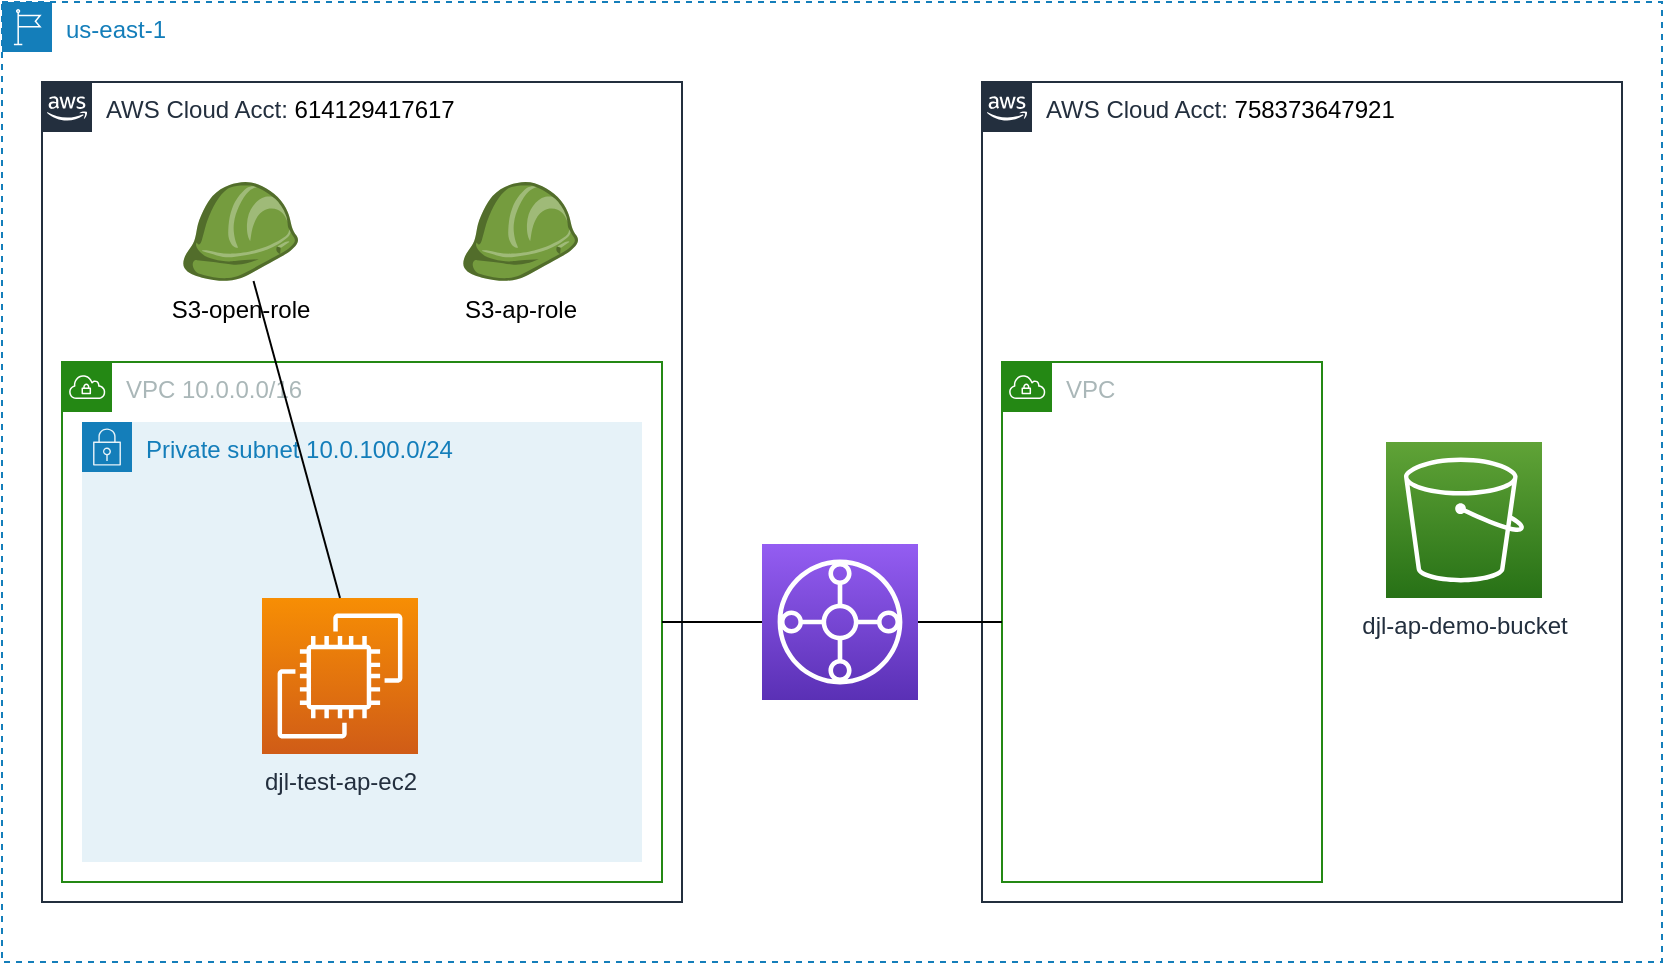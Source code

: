 <mxfile version="15.8.4" type="device"><diagram id="p6IedVCCcwv-C7VvfRHt" name="Page-1"><mxGraphModel dx="1113" dy="791" grid="1" gridSize="10" guides="1" tooltips="1" connect="1" arrows="1" fold="1" page="1" pageScale="1" pageWidth="1100" pageHeight="850" math="0" shadow="0"><root><mxCell id="0"/><mxCell id="1" parent="0"/><mxCell id="oaj08RADkcTzfDjEAVlJ-11" value="Private subnet 10.0.100.0/24" style="points=[[0,0],[0.25,0],[0.5,0],[0.75,0],[1,0],[1,0.25],[1,0.5],[1,0.75],[1,1],[0.75,1],[0.5,1],[0.25,1],[0,1],[0,0.75],[0,0.5],[0,0.25]];outlineConnect=0;gradientColor=none;html=1;whiteSpace=wrap;fontSize=12;fontStyle=0;shape=mxgraph.aws4.group;grIcon=mxgraph.aws4.group_security_group;grStroke=0;strokeColor=#147EBA;fillColor=#E6F2F8;verticalAlign=top;align=left;spacingLeft=30;fontColor=#147EBA;dashed=0;labelBackgroundColor=none;fontFamily=Helvetica;" vertex="1" parent="1"><mxGeometry x="90" y="230" width="280" height="220" as="geometry"/></mxCell><mxCell id="ZEZLTwIfAKN59H7RR2vN-2" value="us-east-1&amp;nbsp;" style="points=[[0,0],[0.25,0],[0.5,0],[0.75,0],[1,0],[1,0.25],[1,0.5],[1,0.75],[1,1],[0.75,1],[0.5,1],[0.25,1],[0,1],[0,0.75],[0,0.5],[0,0.25]];outlineConnect=0;gradientColor=none;html=1;whiteSpace=wrap;fontSize=12;fontStyle=0;shape=mxgraph.aws4.group;grIcon=mxgraph.aws4.group_region;strokeColor=#147EBA;fillColor=none;verticalAlign=top;align=left;spacingLeft=30;fontColor=#147EBA;dashed=1;" vertex="1" parent="1"><mxGeometry x="50" y="20" width="830" height="480" as="geometry"/></mxCell><mxCell id="ZEZLTwIfAKN59H7RR2vN-1" value="AWS Cloud Acct: &lt;font color=&quot;#000000&quot;&gt;614129417617&lt;/font&gt;" style="points=[[0,0],[0.25,0],[0.5,0],[0.75,0],[1,0],[1,0.25],[1,0.5],[1,0.75],[1,1],[0.75,1],[0.5,1],[0.25,1],[0,1],[0,0.75],[0,0.5],[0,0.25]];outlineConnect=0;gradientColor=none;html=1;whiteSpace=wrap;fontSize=12;fontStyle=0;shape=mxgraph.aws4.group;grIcon=mxgraph.aws4.group_aws_cloud_alt;strokeColor=#232F3E;fillColor=none;verticalAlign=top;align=left;spacingLeft=30;fontColor=#232F3E;dashed=0;" vertex="1" parent="1"><mxGeometry x="70" y="60" width="320" height="410" as="geometry"/></mxCell><mxCell id="oaj08RADkcTzfDjEAVlJ-3" value="VPC 10.0.0.0/16" style="points=[[0,0],[0.25,0],[0.5,0],[0.75,0],[1,0],[1,0.25],[1,0.5],[1,0.75],[1,1],[0.75,1],[0.5,1],[0.25,1],[0,1],[0,0.75],[0,0.5],[0,0.25]];outlineConnect=0;gradientColor=none;html=1;whiteSpace=wrap;fontSize=12;fontStyle=0;shape=mxgraph.aws4.group;grIcon=mxgraph.aws4.group_vpc;strokeColor=#248814;fillColor=none;verticalAlign=top;align=left;spacingLeft=30;fontColor=#AAB7B8;dashed=0;labelBackgroundColor=none;fontFamily=Helvetica;" vertex="1" parent="1"><mxGeometry x="80" y="200" width="300" height="260" as="geometry"/></mxCell><mxCell id="ZEZLTwIfAKN59H7RR2vN-3" value="AWS Cloud Acct: &lt;font color=&quot;#000000&quot;&gt;7&lt;font style=&quot;font-size: 12px&quot;&gt;58373647921&lt;/font&gt;&lt;/font&gt;" style="points=[[0,0],[0.25,0],[0.5,0],[0.75,0],[1,0],[1,0.25],[1,0.5],[1,0.75],[1,1],[0.75,1],[0.5,1],[0.25,1],[0,1],[0,0.75],[0,0.5],[0,0.25]];outlineConnect=0;gradientColor=none;html=1;whiteSpace=wrap;fontSize=12;fontStyle=0;shape=mxgraph.aws4.group;grIcon=mxgraph.aws4.group_aws_cloud_alt;strokeColor=#232F3E;fillColor=none;verticalAlign=top;align=left;spacingLeft=30;fontColor=#232F3E;dashed=0;" vertex="1" parent="1"><mxGeometry x="540" y="60" width="320" height="410" as="geometry"/></mxCell><mxCell id="oaj08RADkcTzfDjEAVlJ-4" value="VPC" style="points=[[0,0],[0.25,0],[0.5,0],[0.75,0],[1,0],[1,0.25],[1,0.5],[1,0.75],[1,1],[0.75,1],[0.5,1],[0.25,1],[0,1],[0,0.75],[0,0.5],[0,0.25]];outlineConnect=0;gradientColor=none;html=1;whiteSpace=wrap;fontSize=12;fontStyle=0;shape=mxgraph.aws4.group;grIcon=mxgraph.aws4.group_vpc;strokeColor=#248814;fillColor=none;verticalAlign=top;align=left;spacingLeft=30;fontColor=#AAB7B8;dashed=0;labelBackgroundColor=none;fontFamily=Helvetica;" vertex="1" parent="1"><mxGeometry x="550" y="200" width="160" height="260" as="geometry"/></mxCell><mxCell id="ZEZLTwIfAKN59H7RR2vN-4" value="djl-ap-demo-bucket" style="sketch=0;points=[[0,0,0],[0.25,0,0],[0.5,0,0],[0.75,0,0],[1,0,0],[0,1,0],[0.25,1,0],[0.5,1,0],[0.75,1,0],[1,1,0],[0,0.25,0],[0,0.5,0],[0,0.75,0],[1,0.25,0],[1,0.5,0],[1,0.75,0]];outlineConnect=0;fontColor=#232F3E;gradientColor=#60A337;gradientDirection=north;fillColor=#277116;strokeColor=#ffffff;dashed=0;verticalLabelPosition=bottom;verticalAlign=top;align=center;html=1;fontSize=12;fontStyle=0;aspect=fixed;shape=mxgraph.aws4.resourceIcon;resIcon=mxgraph.aws4.s3;" vertex="1" parent="1"><mxGeometry x="742" y="240" width="78" height="78" as="geometry"/></mxCell><mxCell id="oaj08RADkcTzfDjEAVlJ-2" value="djl-test-ap-ec2" style="sketch=0;points=[[0,0,0],[0.25,0,0],[0.5,0,0],[0.75,0,0],[1,0,0],[0,1,0],[0.25,1,0],[0.5,1,0],[0.75,1,0],[1,1,0],[0,0.25,0],[0,0.5,0],[0,0.75,0],[1,0.25,0],[1,0.5,0],[1,0.75,0]];outlineConnect=0;fontColor=#232F3E;gradientColor=#F78E04;gradientDirection=north;fillColor=#D05C17;strokeColor=#ffffff;dashed=0;verticalLabelPosition=bottom;verticalAlign=top;align=center;html=1;fontSize=12;fontStyle=0;aspect=fixed;shape=mxgraph.aws4.resourceIcon;resIcon=mxgraph.aws4.ec2;labelBackgroundColor=none;fontFamily=Helvetica;" vertex="1" parent="1"><mxGeometry x="180" y="318" width="78" height="78" as="geometry"/></mxCell><mxCell id="oaj08RADkcTzfDjEAVlJ-6" style="edgeStyle=none;rounded=0;orthogonalLoop=1;jettySize=auto;html=1;entryX=0;entryY=0.5;entryDx=0;entryDy=0;fontFamily=Helvetica;fontSize=12;fontColor=#000000;startArrow=none;startFill=0;endArrow=none;endFill=0;" edge="1" parent="1" source="oaj08RADkcTzfDjEAVlJ-5" target="oaj08RADkcTzfDjEAVlJ-4"><mxGeometry relative="1" as="geometry"/></mxCell><mxCell id="oaj08RADkcTzfDjEAVlJ-7" style="edgeStyle=none;rounded=0;orthogonalLoop=1;jettySize=auto;html=1;entryX=1;entryY=0.5;entryDx=0;entryDy=0;fontFamily=Helvetica;fontSize=12;fontColor=#000000;startArrow=none;startFill=0;endArrow=none;endFill=0;" edge="1" parent="1" source="oaj08RADkcTzfDjEAVlJ-5" target="oaj08RADkcTzfDjEAVlJ-3"><mxGeometry relative="1" as="geometry"/></mxCell><mxCell id="oaj08RADkcTzfDjEAVlJ-5" value="" style="sketch=0;points=[[0,0,0],[0.25,0,0],[0.5,0,0],[0.75,0,0],[1,0,0],[0,1,0],[0.25,1,0],[0.5,1,0],[0.75,1,0],[1,1,0],[0,0.25,0],[0,0.5,0],[0,0.75,0],[1,0.25,0],[1,0.5,0],[1,0.75,0]];outlineConnect=0;fontColor=#232F3E;gradientColor=#945DF2;gradientDirection=north;fillColor=#5A30B5;strokeColor=#ffffff;dashed=0;verticalLabelPosition=bottom;verticalAlign=top;align=center;html=1;fontSize=12;fontStyle=0;aspect=fixed;shape=mxgraph.aws4.resourceIcon;resIcon=mxgraph.aws4.transit_gateway;labelBackgroundColor=none;fontFamily=Helvetica;" vertex="1" parent="1"><mxGeometry x="430" y="291" width="78" height="78" as="geometry"/></mxCell><mxCell id="oaj08RADkcTzfDjEAVlJ-10" style="edgeStyle=none;rounded=0;orthogonalLoop=1;jettySize=auto;html=1;entryX=0.5;entryY=0;entryDx=0;entryDy=0;entryPerimeter=0;fontFamily=Helvetica;fontSize=12;fontColor=#000000;startArrow=none;startFill=0;endArrow=none;endFill=0;" edge="1" parent="1" source="oaj08RADkcTzfDjEAVlJ-8" target="oaj08RADkcTzfDjEAVlJ-2"><mxGeometry relative="1" as="geometry"/></mxCell><mxCell id="oaj08RADkcTzfDjEAVlJ-8" value="S3-open-role" style="outlineConnect=0;dashed=0;verticalLabelPosition=bottom;verticalAlign=top;align=center;html=1;shape=mxgraph.aws3.role;fillColor=#759C3E;gradientColor=none;labelBackgroundColor=none;fontFamily=Helvetica;fontSize=12;fontColor=#000000;" vertex="1" parent="1"><mxGeometry x="140" y="110" width="58" height="49.5" as="geometry"/></mxCell><mxCell id="oaj08RADkcTzfDjEAVlJ-9" value="S3-ap-role" style="outlineConnect=0;dashed=0;verticalLabelPosition=bottom;verticalAlign=top;align=center;html=1;shape=mxgraph.aws3.role;fillColor=#759C3E;gradientColor=none;labelBackgroundColor=none;fontFamily=Helvetica;fontSize=12;fontColor=#000000;" vertex="1" parent="1"><mxGeometry x="280" y="110" width="58" height="49.5" as="geometry"/></mxCell></root></mxGraphModel></diagram></mxfile>